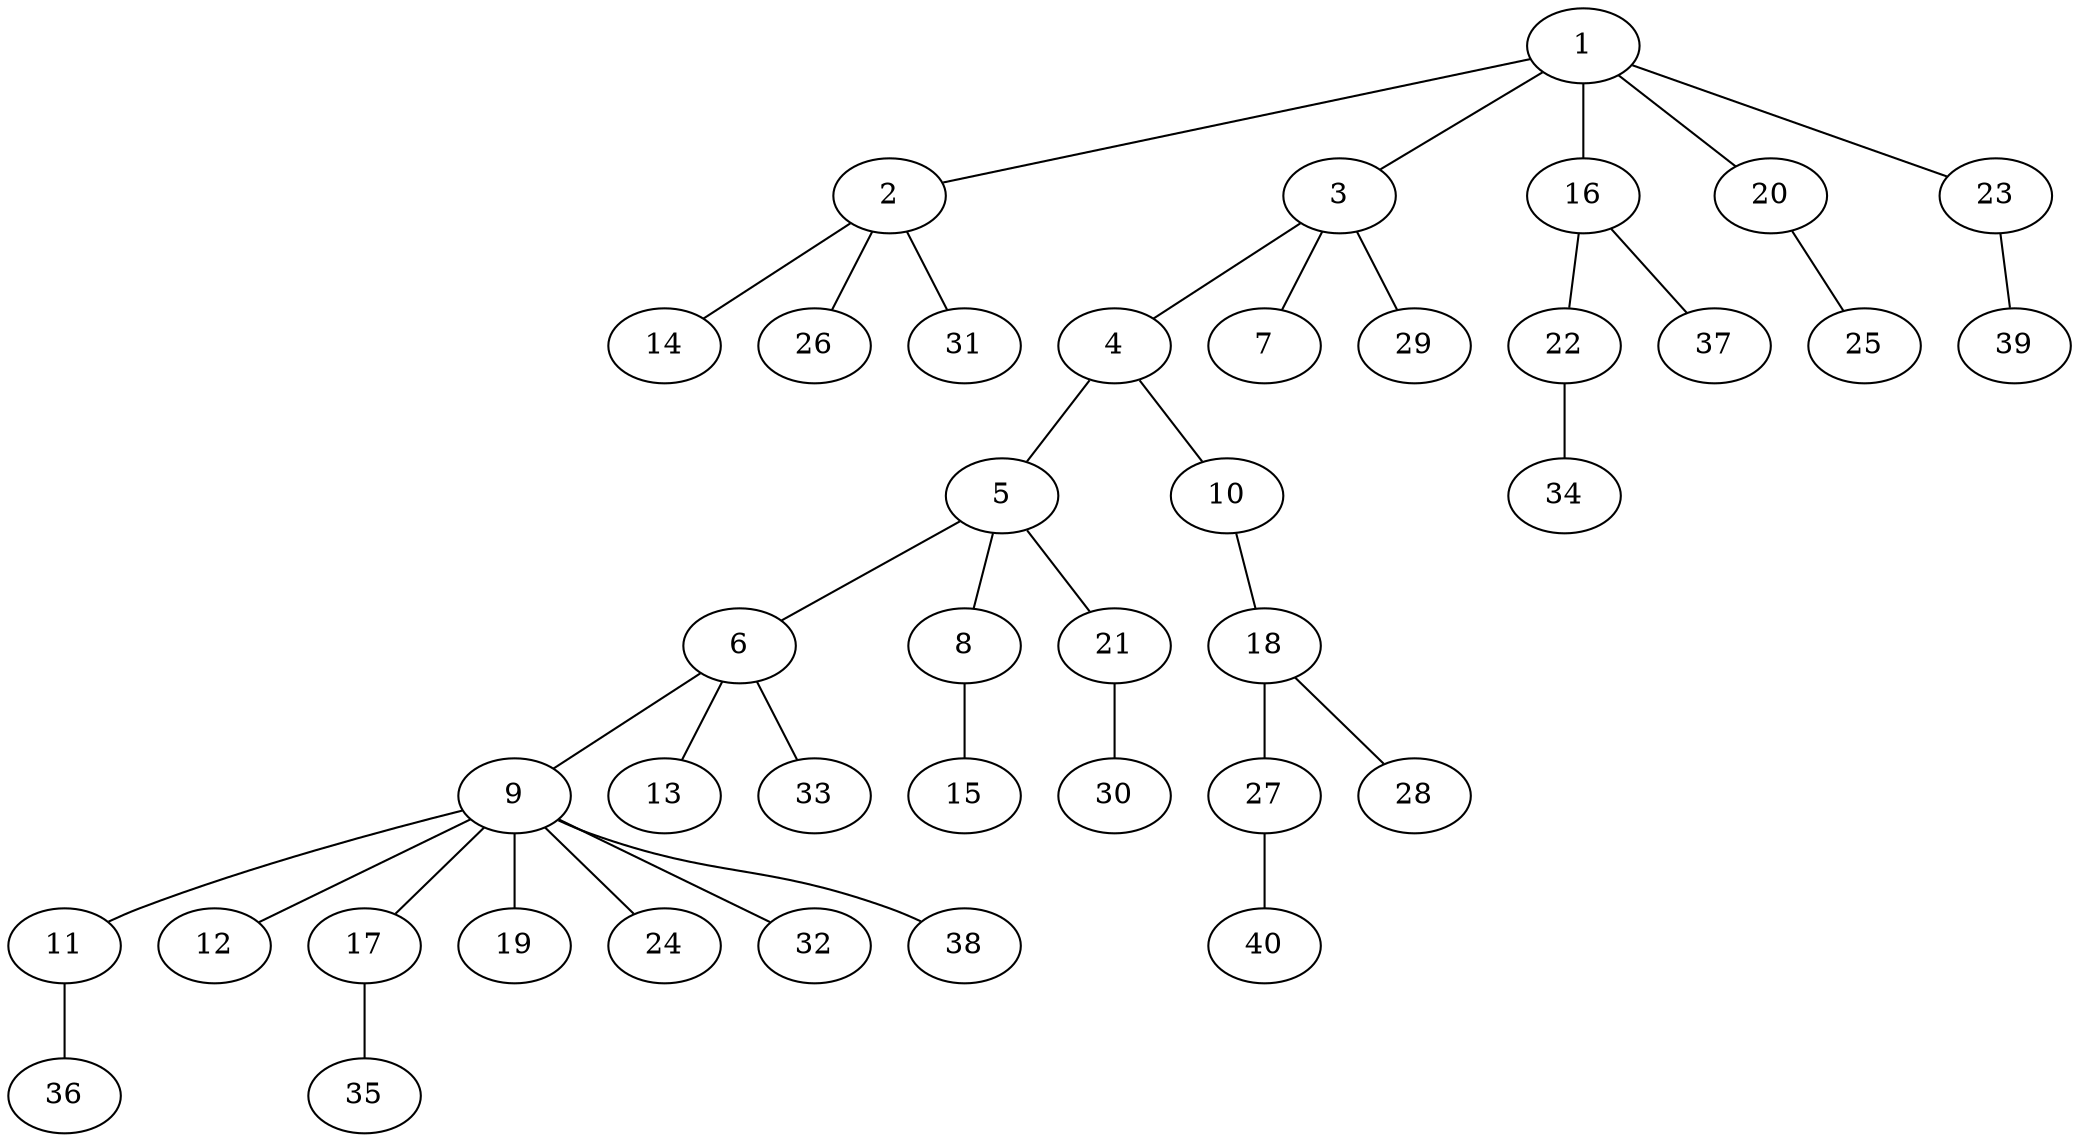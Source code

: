 graph graphname {1--2
1--3
1--16
1--20
1--23
2--14
2--26
2--31
3--4
3--7
3--29
4--5
4--10
5--6
5--8
5--21
6--9
6--13
6--33
8--15
9--11
9--12
9--17
9--19
9--24
9--32
9--38
10--18
11--36
16--22
16--37
17--35
18--27
18--28
20--25
21--30
22--34
23--39
27--40
}